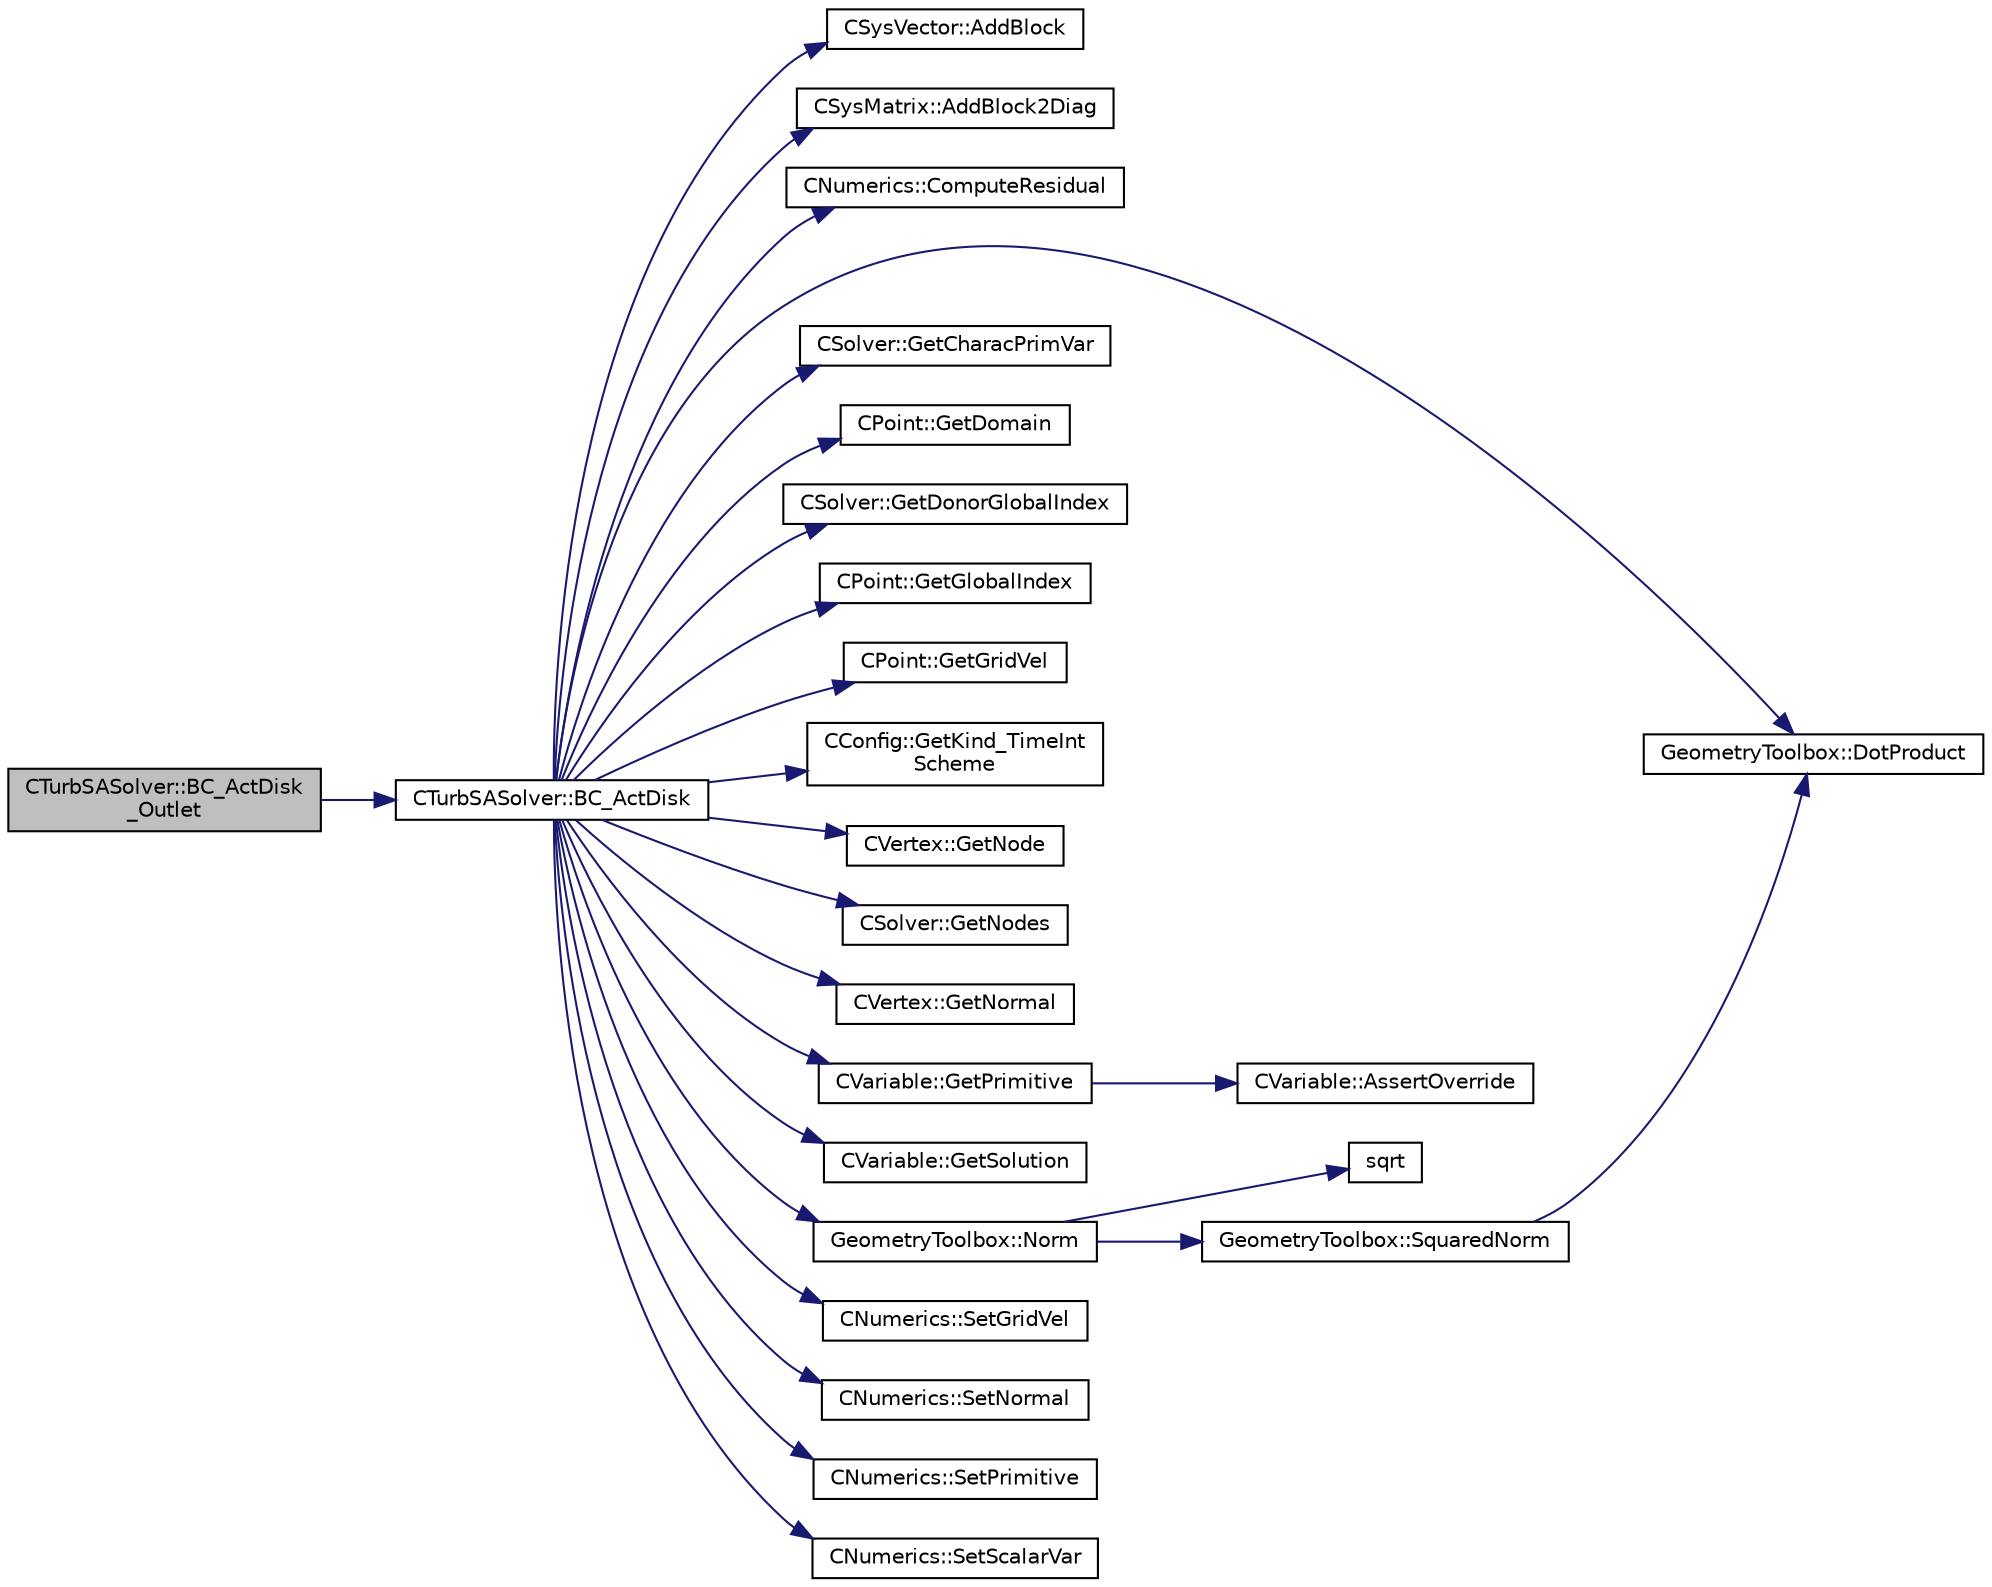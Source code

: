 digraph "CTurbSASolver::BC_ActDisk_Outlet"
{
 // LATEX_PDF_SIZE
  edge [fontname="Helvetica",fontsize="10",labelfontname="Helvetica",labelfontsize="10"];
  node [fontname="Helvetica",fontsize="10",shape=record];
  rankdir="LR";
  Node1 [label="CTurbSASolver::BC_ActDisk\l_Outlet",height=0.2,width=0.4,color="black", fillcolor="grey75", style="filled", fontcolor="black",tooltip="Impose an actuator disk outlet boundary condition."];
  Node1 -> Node2 [color="midnightblue",fontsize="10",style="solid",fontname="Helvetica"];
  Node2 [label="CTurbSASolver::BC_ActDisk",height=0.2,width=0.4,color="black", fillcolor="white", style="filled",URL="$classCTurbSASolver.html#a66e84b3d8a0891d1222b6f1ed870733f",tooltip="Impose an actuator disk inlet boundary condition."];
  Node2 -> Node3 [color="midnightblue",fontsize="10",style="solid",fontname="Helvetica"];
  Node3 [label="CSysVector::AddBlock",height=0.2,width=0.4,color="black", fillcolor="white", style="filled",URL="$classCSysVector.html#aa463275cba394503a9778529fdaa4494",tooltip="Add \"block\" to the vector, see SetBlock."];
  Node2 -> Node4 [color="midnightblue",fontsize="10",style="solid",fontname="Helvetica"];
  Node4 [label="CSysMatrix::AddBlock2Diag",height=0.2,width=0.4,color="black", fillcolor="white", style="filled",URL="$classCSysMatrix.html#a5a4ef7eeb7f009450f575660108ed7be",tooltip="Non overwrite version of SetBlock2Diag, also with scaling."];
  Node2 -> Node5 [color="midnightblue",fontsize="10",style="solid",fontname="Helvetica"];
  Node5 [label="CNumerics::ComputeResidual",height=0.2,width=0.4,color="black", fillcolor="white", style="filled",URL="$classCNumerics.html#aa0ca13663a047ef2640b377b33875e29",tooltip="Compute the numerical residual."];
  Node2 -> Node6 [color="midnightblue",fontsize="10",style="solid",fontname="Helvetica"];
  Node6 [label="GeometryToolbox::DotProduct",height=0.2,width=0.4,color="black", fillcolor="white", style="filled",URL="$group__GeometryToolbox.html#ga7ec3e1e20fab73dbf0159fe38492cc89",tooltip=" "];
  Node2 -> Node7 [color="midnightblue",fontsize="10",style="solid",fontname="Helvetica"];
  Node7 [label="CSolver::GetCharacPrimVar",height=0.2,width=0.4,color="black", fillcolor="white", style="filled",URL="$classCSolver.html#a7a7d35d9dfcf55d7b8fa971e564b0141",tooltip="A virtual member."];
  Node2 -> Node8 [color="midnightblue",fontsize="10",style="solid",fontname="Helvetica"];
  Node8 [label="CPoint::GetDomain",height=0.2,width=0.4,color="black", fillcolor="white", style="filled",URL="$classCPoint.html#aa58a27b602e47ddcad22ae74a5c6bc81",tooltip="For parallel computation, its indicates if a point must be computed or not."];
  Node2 -> Node9 [color="midnightblue",fontsize="10",style="solid",fontname="Helvetica"];
  Node9 [label="CSolver::GetDonorGlobalIndex",height=0.2,width=0.4,color="black", fillcolor="white", style="filled",URL="$classCSolver.html#a6b90fa470d0d2254cf269917553ef89a",tooltip="A virtual member."];
  Node2 -> Node10 [color="midnightblue",fontsize="10",style="solid",fontname="Helvetica"];
  Node10 [label="CPoint::GetGlobalIndex",height=0.2,width=0.4,color="black", fillcolor="white", style="filled",URL="$classCPoint.html#a8a53865a92d645b1b74c4d817b4aae10",tooltip="Get the global index in a parallel computation."];
  Node2 -> Node11 [color="midnightblue",fontsize="10",style="solid",fontname="Helvetica"];
  Node11 [label="CPoint::GetGridVel",height=0.2,width=0.4,color="black", fillcolor="white", style="filled",URL="$classCPoint.html#a65d855a9c2ad2971546038b34acd5b92",tooltip="Get the value of the grid velocity at the point."];
  Node2 -> Node12 [color="midnightblue",fontsize="10",style="solid",fontname="Helvetica"];
  Node12 [label="CConfig::GetKind_TimeInt\lScheme",height=0.2,width=0.4,color="black", fillcolor="white", style="filled",URL="$classCConfig.html#ad16f71356f146b530fb1fbb45444525c",tooltip="Get the kind of time integration method."];
  Node2 -> Node13 [color="midnightblue",fontsize="10",style="solid",fontname="Helvetica"];
  Node13 [label="CVertex::GetNode",height=0.2,width=0.4,color="black", fillcolor="white", style="filled",URL="$classCVertex.html#ad568da06e7191358d3a09a1bee71cdb5",tooltip="Get the node of the vertex."];
  Node2 -> Node14 [color="midnightblue",fontsize="10",style="solid",fontname="Helvetica"];
  Node14 [label="CSolver::GetNodes",height=0.2,width=0.4,color="black", fillcolor="white", style="filled",URL="$classCSolver.html#af3198e52a2ea377bb765647b5e697197",tooltip="Allow outside access to the nodes of the solver, containing conservatives, primitives,..."];
  Node2 -> Node15 [color="midnightblue",fontsize="10",style="solid",fontname="Helvetica"];
  Node15 [label="CVertex::GetNormal",height=0.2,width=0.4,color="black", fillcolor="white", style="filled",URL="$classCVertex.html#a57cacfe764770e6c0e54c278cb584f7c",tooltip="Copy the the normal vector of a face."];
  Node2 -> Node16 [color="midnightblue",fontsize="10",style="solid",fontname="Helvetica"];
  Node16 [label="CVariable::GetPrimitive",height=0.2,width=0.4,color="black", fillcolor="white", style="filled",URL="$classCVariable.html#a634a803b0d397aec7a44420cd5159079",tooltip="Get the primitive variables for all points."];
  Node16 -> Node17 [color="midnightblue",fontsize="10",style="solid",fontname="Helvetica"];
  Node17 [label="CVariable::AssertOverride",height=0.2,width=0.4,color="black", fillcolor="white", style="filled",URL="$classCVariable.html#a57eb0e83f25f08d544f92b75e3f8b617",tooltip=" "];
  Node2 -> Node18 [color="midnightblue",fontsize="10",style="solid",fontname="Helvetica"];
  Node18 [label="CVariable::GetSolution",height=0.2,width=0.4,color="black", fillcolor="white", style="filled",URL="$classCVariable.html#a261483e39c23c1de7cb9aea7e917c121",tooltip="Get the solution."];
  Node2 -> Node19 [color="midnightblue",fontsize="10",style="solid",fontname="Helvetica"];
  Node19 [label="GeometryToolbox::Norm",height=0.2,width=0.4,color="black", fillcolor="white", style="filled",URL="$group__GeometryToolbox.html#gad8b24e50333c9a8378f7abf18222f36a",tooltip=" "];
  Node19 -> Node20 [color="midnightblue",fontsize="10",style="solid",fontname="Helvetica"];
  Node20 [label="sqrt",height=0.2,width=0.4,color="black", fillcolor="white", style="filled",URL="$group__SIMD.html#ga54a1925ab40fb4249ea255072520de35",tooltip=" "];
  Node19 -> Node21 [color="midnightblue",fontsize="10",style="solid",fontname="Helvetica"];
  Node21 [label="GeometryToolbox::SquaredNorm",height=0.2,width=0.4,color="black", fillcolor="white", style="filled",URL="$group__GeometryToolbox.html#ga98c9b9314cc6352c9bba49b8cfb4b056",tooltip=" "];
  Node21 -> Node6 [color="midnightblue",fontsize="10",style="solid",fontname="Helvetica"];
  Node2 -> Node22 [color="midnightblue",fontsize="10",style="solid",fontname="Helvetica"];
  Node22 [label="CNumerics::SetGridVel",height=0.2,width=0.4,color="black", fillcolor="white", style="filled",URL="$classCNumerics.html#a3f116b5718153aefee7a22735797af29",tooltip="Set the velocity of the computational grid."];
  Node2 -> Node23 [color="midnightblue",fontsize="10",style="solid",fontname="Helvetica"];
  Node23 [label="CNumerics::SetNormal",height=0.2,width=0.4,color="black", fillcolor="white", style="filled",URL="$classCNumerics.html#a93fd2262832ae5081317548f2f9cdbb3",tooltip="Set the value of the normal vector to the face between two points."];
  Node2 -> Node24 [color="midnightblue",fontsize="10",style="solid",fontname="Helvetica"];
  Node24 [label="CNumerics::SetPrimitive",height=0.2,width=0.4,color="black", fillcolor="white", style="filled",URL="$classCNumerics.html#a028c500ba7ce96d3af061fc8218f76f1",tooltip="Set the value of the primitive variables."];
  Node2 -> Node25 [color="midnightblue",fontsize="10",style="solid",fontname="Helvetica"];
  Node25 [label="CNumerics::SetScalarVar",height=0.2,width=0.4,color="black", fillcolor="white", style="filled",URL="$classCNumerics.html#a6e1c4dea51983cbe489762bd43bae41d",tooltip="Set the value of the scalar variable."];
}
